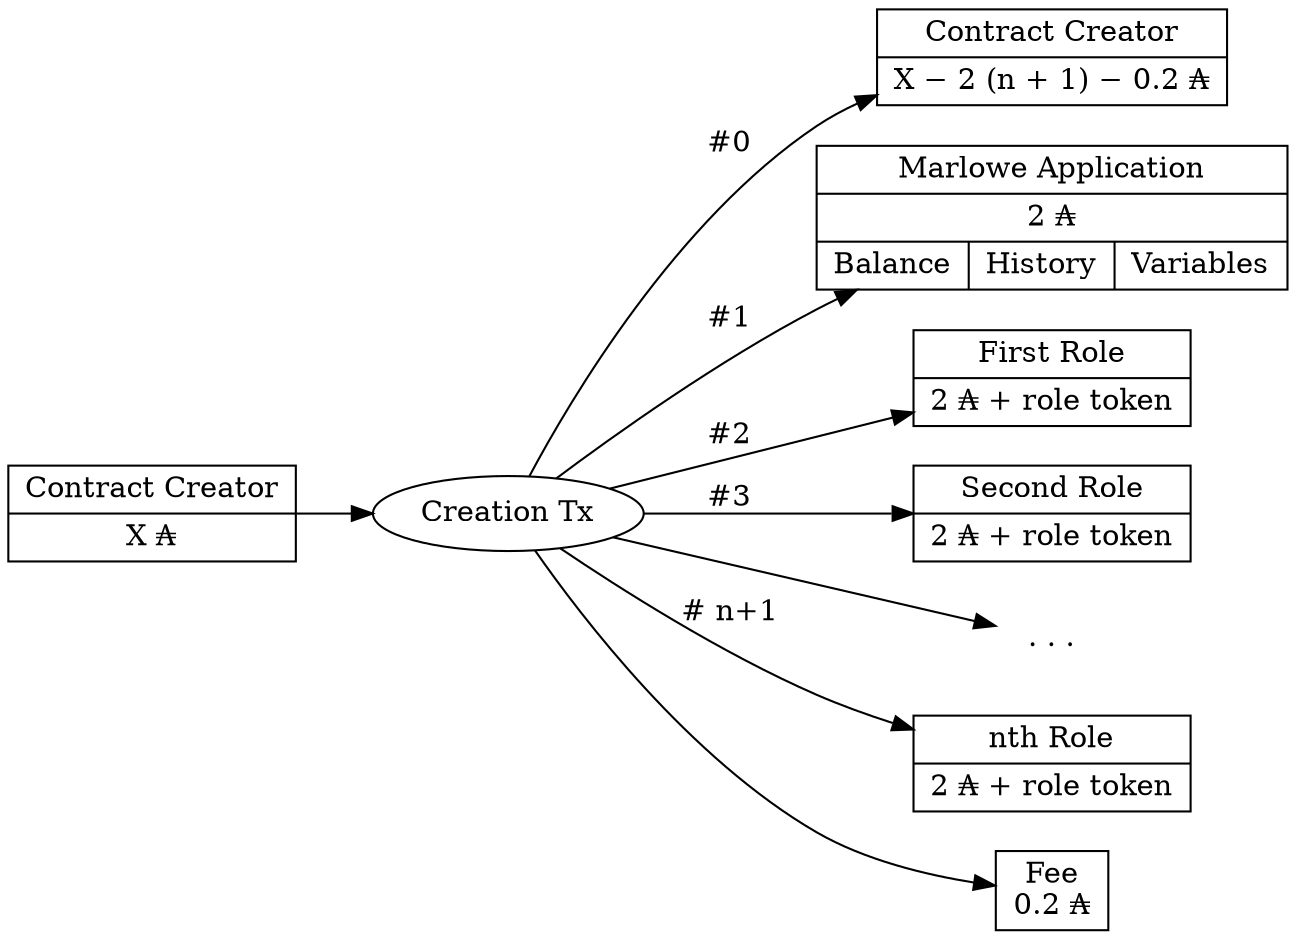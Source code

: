 digraph Create {

rankdir=LR

node [shape=record]


Tx0_Creator [label="Contract Creator|X ₳"]


Tx1 [shape=oval label="Creation Tx"]

Tx0_Creator -> Tx1


Tx1_0 [label="Contract Creator|X − 2 (n + 1) − 0.2 ₳"]

Tx1 -> Tx1_0 [label="#0"]


Tx1_1 [label="Marlowe Application|2 ₳|{Balance|History|Variables}"]

Tx1 -> Tx1_1 [label="#1"]


Tx1_2 [label="First Role|2 ₳ + role token"]

Tx1 -> Tx1_2 [label="#2"]


Tx1_3 [label="Second Role|2 ₳ + role token"]

Tx1 -> Tx1_3 [label="#3"]


Tx1_Ditto [shape=none label= ". . ."]

Tx1 -> Tx1_Ditto


Tx1_N [label="nth Role|2 ₳ + role token"]

Tx1 -> Tx1_N [label="# n+1"]


Tx1_Fee [label="Fee\n0.2 ₳"]

Tx1 -> Tx1_Fee


}
